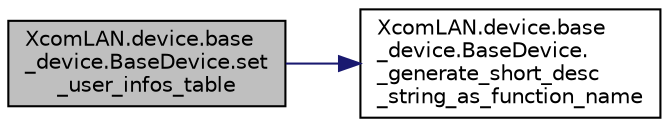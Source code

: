 digraph "XcomLAN.device.base_device.BaseDevice.set_user_infos_table"
{
 // LATEX_PDF_SIZE
  edge [fontname="Helvetica",fontsize="10",labelfontname="Helvetica",labelfontsize="10"];
  node [fontname="Helvetica",fontsize="10",shape=record];
  rankdir="LR";
  Node1 [label="XcomLAN.device.base\l_device.BaseDevice.set\l_user_infos_table",height=0.2,width=0.4,color="black", fillcolor="grey75", style="filled", fontcolor="black",tooltip=" "];
  Node1 -> Node2 [color="midnightblue",fontsize="10",style="solid",fontname="Helvetica"];
  Node2 [label="XcomLAN.device.base\l_device.BaseDevice.\l_generate_short_desc\l_string_as_function_name",height=0.2,width=0.4,color="black", fillcolor="white", style="filled",URL="$dc/d24/class_xcom_l_a_n_1_1device_1_1base__device_1_1_base_device.html#a659b378d58b13cb0bf0904f77ffe67cb",tooltip=" "];
}

